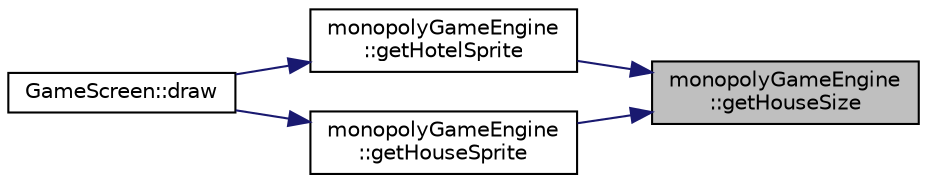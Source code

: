 digraph "monopolyGameEngine::getHouseSize"
{
 // LATEX_PDF_SIZE
  edge [fontname="Helvetica",fontsize="10",labelfontname="Helvetica",labelfontsize="10"];
  node [fontname="Helvetica",fontsize="10",shape=record];
  rankdir="RL";
  Node1 [label="monopolyGameEngine\l::getHouseSize",height=0.2,width=0.4,color="black", fillcolor="grey75", style="filled", fontcolor="black",tooltip=" "];
  Node1 -> Node2 [dir="back",color="midnightblue",fontsize="10",style="solid",fontname="Helvetica"];
  Node2 [label="monopolyGameEngine\l::getHotelSprite",height=0.2,width=0.4,color="black", fillcolor="white", style="filled",URL="$classmonopoly_game_engine.html#ad10ae26632d0940098e4fda5c428a0bb",tooltip=" "];
  Node2 -> Node3 [dir="back",color="midnightblue",fontsize="10",style="solid",fontname="Helvetica"];
  Node3 [label="GameScreen::draw",height=0.2,width=0.4,color="black", fillcolor="white", style="filled",URL="$class_game_screen.html#a0608fef110d89dab557fd0bac6950b77",tooltip=" "];
  Node1 -> Node4 [dir="back",color="midnightblue",fontsize="10",style="solid",fontname="Helvetica"];
  Node4 [label="monopolyGameEngine\l::getHouseSprite",height=0.2,width=0.4,color="black", fillcolor="white", style="filled",URL="$classmonopoly_game_engine.html#ad5a4954bfbbea5ddef2adc8def7319e2",tooltip=" "];
  Node4 -> Node3 [dir="back",color="midnightblue",fontsize="10",style="solid",fontname="Helvetica"];
}
